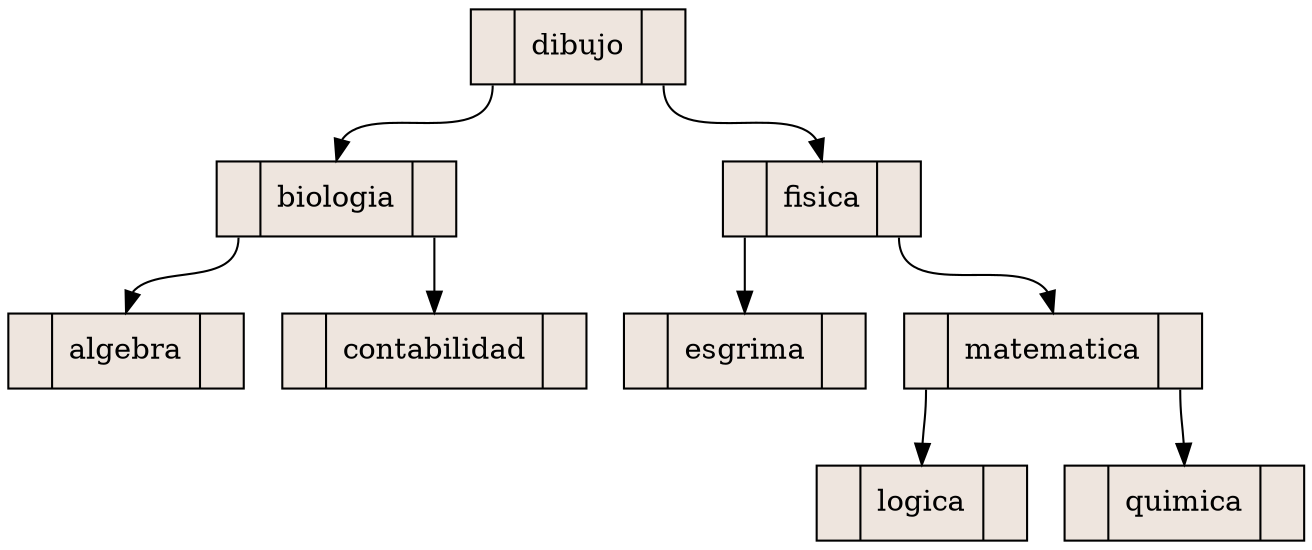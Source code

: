 digraph arbolAVL{
rankdir=TB;
node[shape = record, style=filled, fillcolor=seashell2];
dibujo[label = "<f0> |<f1> dibujo|<f2>"]; 
"dibujo":f0 -> "biologia":f1; 
"dibujo":f2 -> "fisica":f1; 
biologia[label = "<f0> |<f1> biologia|<f2>"]; 
"biologia":f0 -> "algebra":f1; 
"biologia":f2 -> "contabilidad":f1; 
algebra[label = "<f0> |<f1> algebra|<f2>"]; 
contabilidad[label = "<f0> |<f1> contabilidad|<f2>"]; 
fisica[label = "<f0> |<f1> fisica|<f2>"]; 
"fisica":f0 -> "esgrima":f1; 
"fisica":f2 -> "matematica":f1; 
esgrima[label = "<f0> |<f1> esgrima|<f2>"]; 
matematica[label = "<f0> |<f1> matematica|<f2>"]; 
"matematica":f0 -> "logica":f1; 
"matematica":f2 -> "quimica":f1; 
logica[label = "<f0> |<f1> logica|<f2>"]; 
quimica[label = "<f0> |<f1> quimica|<f2>"]; 
}
